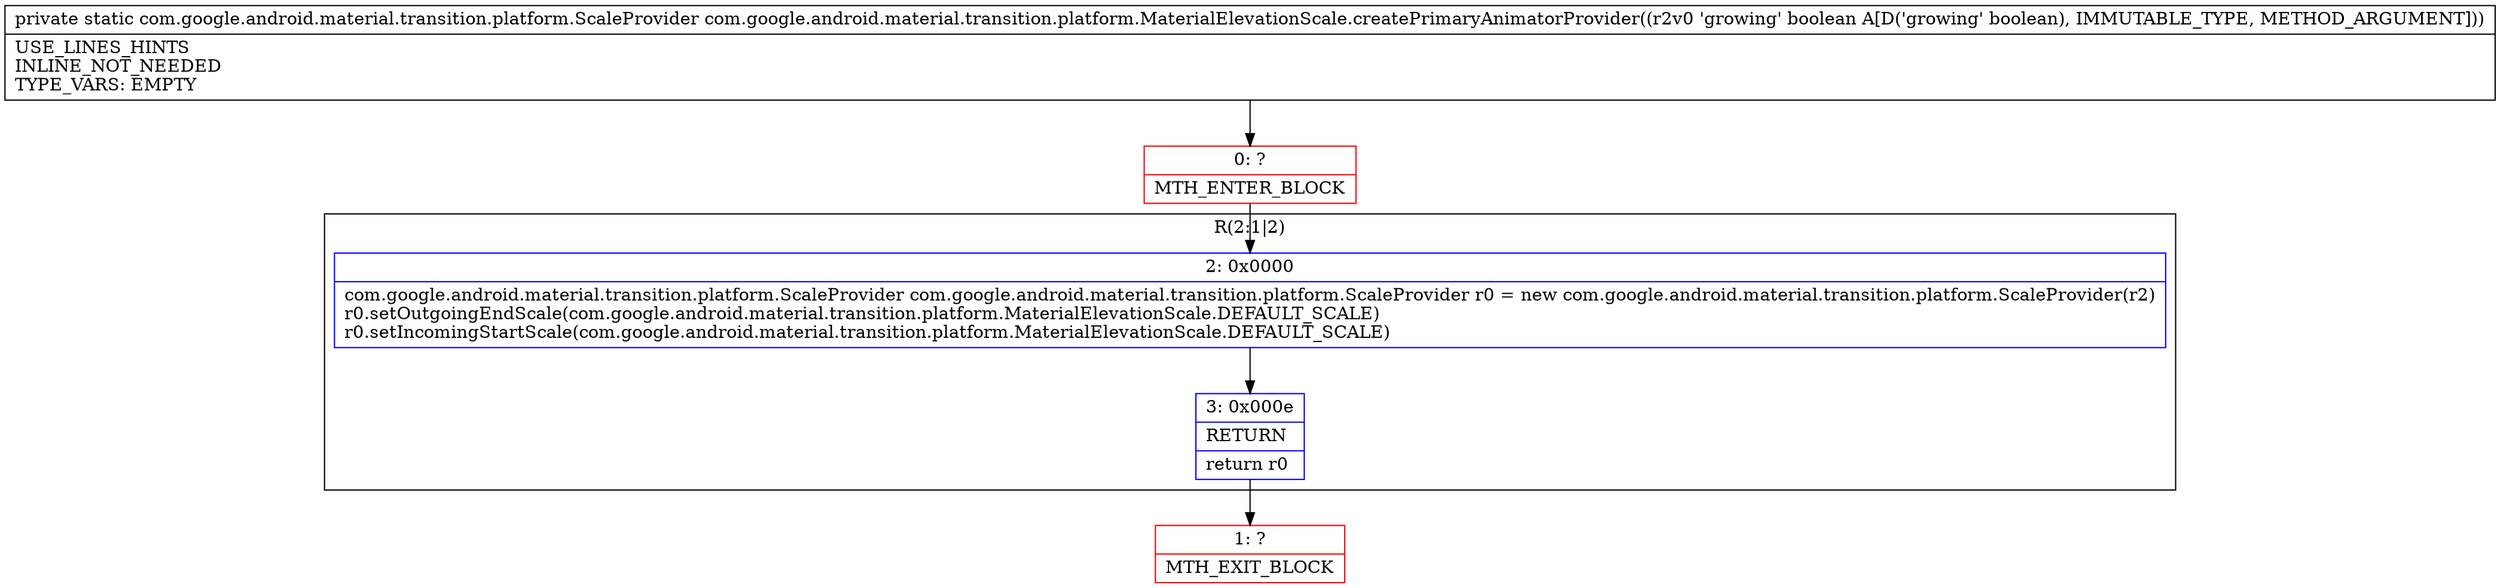 digraph "CFG forcom.google.android.material.transition.platform.MaterialElevationScale.createPrimaryAnimatorProvider(Z)Lcom\/google\/android\/material\/transition\/platform\/ScaleProvider;" {
subgraph cluster_Region_1351359911 {
label = "R(2:1|2)";
node [shape=record,color=blue];
Node_2 [shape=record,label="{2\:\ 0x0000|com.google.android.material.transition.platform.ScaleProvider com.google.android.material.transition.platform.ScaleProvider r0 = new com.google.android.material.transition.platform.ScaleProvider(r2)\lr0.setOutgoingEndScale(com.google.android.material.transition.platform.MaterialElevationScale.DEFAULT_SCALE)\lr0.setIncomingStartScale(com.google.android.material.transition.platform.MaterialElevationScale.DEFAULT_SCALE)\l}"];
Node_3 [shape=record,label="{3\:\ 0x000e|RETURN\l|return r0\l}"];
}
Node_0 [shape=record,color=red,label="{0\:\ ?|MTH_ENTER_BLOCK\l}"];
Node_1 [shape=record,color=red,label="{1\:\ ?|MTH_EXIT_BLOCK\l}"];
MethodNode[shape=record,label="{private static com.google.android.material.transition.platform.ScaleProvider com.google.android.material.transition.platform.MaterialElevationScale.createPrimaryAnimatorProvider((r2v0 'growing' boolean A[D('growing' boolean), IMMUTABLE_TYPE, METHOD_ARGUMENT]))  | USE_LINES_HINTS\lINLINE_NOT_NEEDED\lTYPE_VARS: EMPTY\l}"];
MethodNode -> Node_0;Node_2 -> Node_3;
Node_3 -> Node_1;
Node_0 -> Node_2;
}

